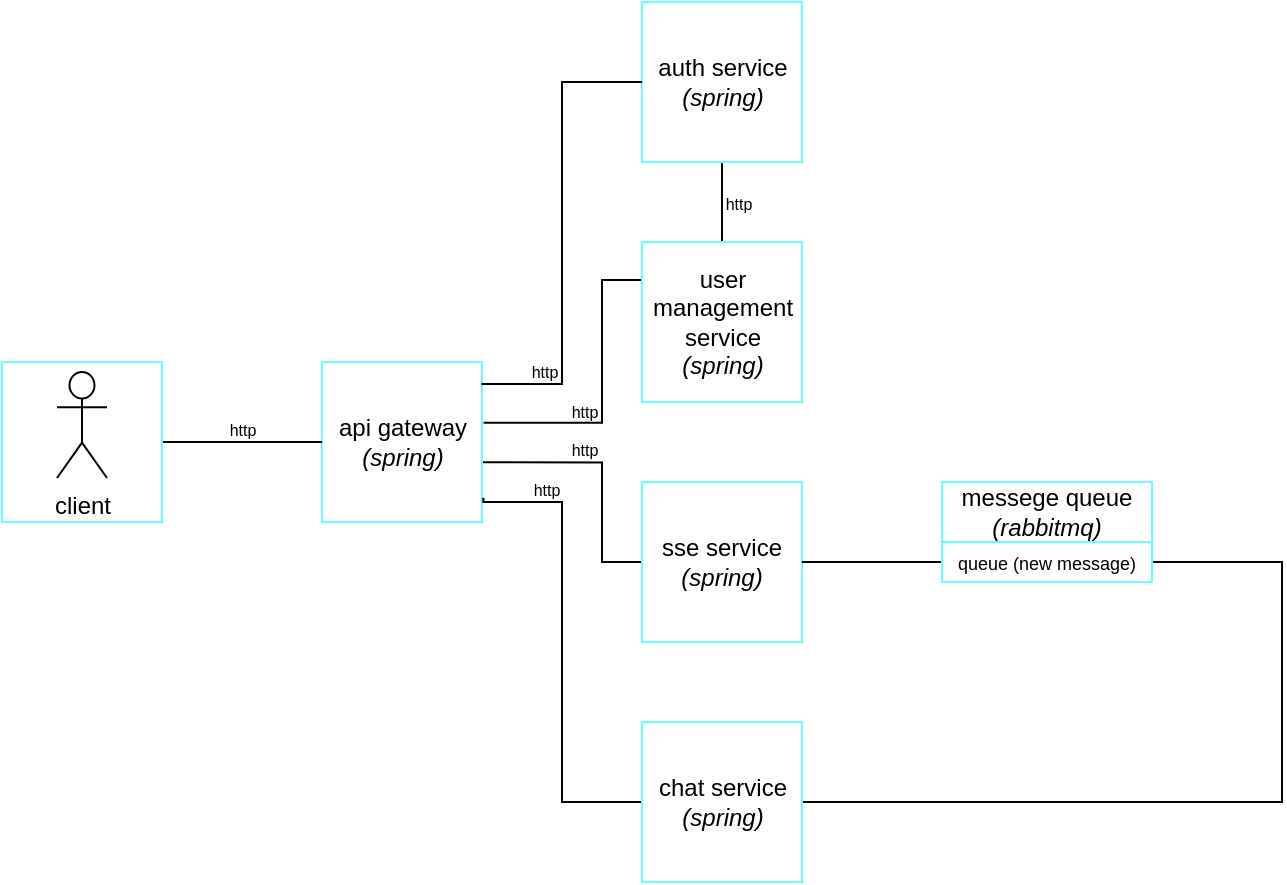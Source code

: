 <mxfile version="21.3.7" type="device">
  <diagram id="yY089J-aIF6e-MrQwjvt" name="Страница 1">
    <mxGraphModel dx="980" dy="566" grid="1" gridSize="10" guides="1" tooltips="1" connect="1" arrows="1" fold="1" page="1" pageScale="1" pageWidth="1169" pageHeight="827" math="0" shadow="0">
      <root>
        <mxCell id="0" />
        <mxCell id="1" parent="0" />
        <mxCell id="n2xAmgNtOY9PT-zUKLoa-8" style="edgeStyle=orthogonalEdgeStyle;rounded=0;orthogonalLoop=1;jettySize=auto;html=1;exitX=1.01;exitY=0.38;exitDx=0;exitDy=0;entryX=0;entryY=0.5;entryDx=0;entryDy=0;startArrow=none;startFill=0;endArrow=none;endFill=0;exitPerimeter=0;" parent="1" source="ISTWP1qSsfGEcgpO0xII-3" target="qbj8UxB_bABXDXe74kNN-1" edge="1">
          <mxGeometry relative="1" as="geometry">
            <Array as="points">
              <mxPoint x="380" y="430" />
              <mxPoint x="380" y="359" />
              <mxPoint x="400" y="359" />
            </Array>
          </mxGeometry>
        </mxCell>
        <mxCell id="n2xAmgNtOY9PT-zUKLoa-10" style="edgeStyle=orthogonalEdgeStyle;rounded=0;orthogonalLoop=1;jettySize=auto;html=1;exitX=0.998;exitY=0.627;exitDx=0;exitDy=0;entryX=0;entryY=0.5;entryDx=0;entryDy=0;endArrow=none;endFill=0;exitPerimeter=0;" parent="1" source="ISTWP1qSsfGEcgpO0xII-3" target="ISTWP1qSsfGEcgpO0xII-13" edge="1">
          <mxGeometry relative="1" as="geometry">
            <Array as="points">
              <mxPoint x="380" y="450" />
              <mxPoint x="380" y="500" />
            </Array>
          </mxGeometry>
        </mxCell>
        <mxCell id="n2xAmgNtOY9PT-zUKLoa-12" style="edgeStyle=orthogonalEdgeStyle;rounded=0;orthogonalLoop=1;jettySize=auto;html=1;exitX=1;exitY=0.75;exitDx=0;exitDy=0;" parent="1" source="ISTWP1qSsfGEcgpO0xII-3" edge="1">
          <mxGeometry relative="1" as="geometry">
            <mxPoint x="319.962" y="459.692" as="targetPoint" />
          </mxGeometry>
        </mxCell>
        <mxCell id="ISTWP1qSsfGEcgpO0xII-3" value="api gateway&lt;br&gt;&lt;i&gt;(spring)&lt;/i&gt;" style="html=1;strokeColor=#66FFFF;fillColor=none;" parent="1" vertex="1">
          <mxGeometry x="240" y="400" width="80" height="80" as="geometry" />
        </mxCell>
        <mxCell id="3FGFGwQInpcxt64Ezk21-5" style="edgeStyle=orthogonalEdgeStyle;rounded=0;orthogonalLoop=1;jettySize=auto;html=1;exitX=1;exitY=0.5;exitDx=0;exitDy=0;endArrow=none;endFill=0;entryX=1;entryY=0.5;entryDx=0;entryDy=0;" parent="1" source="ISTWP1qSsfGEcgpO0xII-4" target="ISTWP1qSsfGEcgpO0xII-30" edge="1">
          <mxGeometry relative="1" as="geometry">
            <mxPoint x="875" y="320" as="targetPoint" />
            <Array as="points">
              <mxPoint x="720" y="620" />
              <mxPoint x="720" y="500" />
            </Array>
          </mxGeometry>
        </mxCell>
        <mxCell id="n2xAmgNtOY9PT-zUKLoa-14" style="edgeStyle=orthogonalEdgeStyle;rounded=0;orthogonalLoop=1;jettySize=auto;html=1;exitX=0;exitY=0.5;exitDx=0;exitDy=0;entryX=1.009;entryY=0.848;entryDx=0;entryDy=0;entryPerimeter=0;endArrow=none;endFill=0;" parent="1" source="ISTWP1qSsfGEcgpO0xII-4" target="ISTWP1qSsfGEcgpO0xII-3" edge="1">
          <mxGeometry relative="1" as="geometry">
            <Array as="points">
              <mxPoint x="360" y="620" />
              <mxPoint x="360" y="470" />
              <mxPoint x="321" y="470" />
            </Array>
          </mxGeometry>
        </mxCell>
        <mxCell id="ISTWP1qSsfGEcgpO0xII-4" value="chat service&lt;br&gt;&lt;i style=&quot;&quot;&gt;(spring)&lt;/i&gt;" style="html=1;strokeColor=#66FFFF;fillColor=none;" parent="1" vertex="1">
          <mxGeometry x="400" y="580" width="80" height="80" as="geometry" />
        </mxCell>
        <mxCell id="ISTWP1qSsfGEcgpO0xII-13" value="sse service&lt;br&gt;&lt;i&gt;(spring)&lt;/i&gt;" style="whiteSpace=wrap;html=1;aspect=fixed;strokeColor=#66FFFF;fillColor=none;" parent="1" vertex="1">
          <mxGeometry x="400" y="460" width="80" height="80" as="geometry" />
        </mxCell>
        <mxCell id="ISTWP1qSsfGEcgpO0xII-19" value="messege queue&lt;br&gt;&lt;i&gt;(rabbitmq)&lt;/i&gt;" style="rounded=0;whiteSpace=wrap;html=1;strokeColor=#66FFFF;fillColor=none;" parent="1" vertex="1">
          <mxGeometry x="550" y="460" width="105" height="30" as="geometry" />
        </mxCell>
        <mxCell id="n2xAmgNtOY9PT-zUKLoa-11" style="edgeStyle=orthogonalEdgeStyle;rounded=0;orthogonalLoop=1;jettySize=auto;html=1;exitX=0;exitY=0.5;exitDx=0;exitDy=0;entryX=1;entryY=0.5;entryDx=0;entryDy=0;endArrow=none;endFill=0;" parent="1" source="ISTWP1qSsfGEcgpO0xII-30" target="ISTWP1qSsfGEcgpO0xII-13" edge="1">
          <mxGeometry relative="1" as="geometry" />
        </mxCell>
        <mxCell id="ISTWP1qSsfGEcgpO0xII-30" value="&lt;font style=&quot;font-size: 9px;&quot;&gt;queue (new message)&lt;/font&gt;" style="rounded=0;whiteSpace=wrap;html=1;strokeColor=#66FFFF;fillColor=none;" parent="1" vertex="1">
          <mxGeometry x="550" y="490" width="105" height="20" as="geometry" />
        </mxCell>
        <mxCell id="ISTWP1qSsfGEcgpO0xII-40" value="" style="endArrow=none;startArrow=none;html=1;rounded=0;entryX=0;entryY=0.5;entryDx=0;entryDy=0;startFill=0;endFill=0;" parent="1" target="ISTWP1qSsfGEcgpO0xII-3" edge="1">
          <mxGeometry width="50" height="50" relative="1" as="geometry">
            <mxPoint x="160" y="440" as="sourcePoint" />
            <mxPoint x="705" y="470" as="targetPoint" />
          </mxGeometry>
        </mxCell>
        <mxCell id="n2xAmgNtOY9PT-zUKLoa-16" style="edgeStyle=orthogonalEdgeStyle;rounded=0;orthogonalLoop=1;jettySize=auto;html=1;exitX=0.5;exitY=1;exitDx=0;exitDy=0;entryX=0.5;entryY=0;entryDx=0;entryDy=0;endArrow=none;endFill=0;" parent="1" source="FWDkpfIc_kf_TAcyv8ec-2" target="qbj8UxB_bABXDXe74kNN-1" edge="1">
          <mxGeometry relative="1" as="geometry" />
        </mxCell>
        <mxCell id="FWDkpfIc_kf_TAcyv8ec-2" value="auth service&lt;br&gt;&lt;i&gt;(spring)&lt;/i&gt;" style="html=1;strokeColor=#66FFFF;fillColor=none;" parent="1" vertex="1">
          <mxGeometry x="400" y="220" width="80" height="80" as="geometry" />
        </mxCell>
        <mxCell id="qbj8UxB_bABXDXe74kNN-1" value="user &lt;br&gt;management &lt;br&gt;service&lt;br&gt;&lt;i&gt;(spring)&lt;/i&gt;" style="html=1;strokeColor=#66FFFF;fillColor=none;" parent="1" vertex="1">
          <mxGeometry x="400" y="340" width="80" height="80" as="geometry" />
        </mxCell>
        <mxCell id="2MMTQavIdxfNkU22Tnsl-3" value="&lt;font style=&quot;font-size: 8px;&quot;&gt;http&lt;/font&gt;" style="text;html=1;strokeColor=none;fillColor=none;align=center;verticalAlign=middle;whiteSpace=wrap;rounded=0;" parent="1" vertex="1">
          <mxGeometry x="193" y="428" width="15" height="10" as="geometry" />
        </mxCell>
        <mxCell id="n2xAmgNtOY9PT-zUKLoa-13" style="edgeStyle=orthogonalEdgeStyle;rounded=0;orthogonalLoop=1;jettySize=auto;html=1;exitX=0.996;exitY=0.138;exitDx=0;exitDy=0;entryX=0;entryY=0.5;entryDx=0;entryDy=0;endArrow=none;endFill=0;exitPerimeter=0;" parent="1" source="ISTWP1qSsfGEcgpO0xII-3" target="FWDkpfIc_kf_TAcyv8ec-2" edge="1">
          <mxGeometry relative="1" as="geometry" />
        </mxCell>
        <mxCell id="SOo7GuvmK70jAdl1FkUy-1" value="&lt;font style=&quot;font-size: 8px;&quot;&gt;http&lt;/font&gt;" style="text;html=1;strokeColor=none;fillColor=none;align=center;verticalAlign=middle;whiteSpace=wrap;rounded=0;" vertex="1" parent="1">
          <mxGeometry x="344" y="399" width="15" height="10" as="geometry" />
        </mxCell>
        <mxCell id="SOo7GuvmK70jAdl1FkUy-2" value="&lt;font style=&quot;font-size: 8px;&quot;&gt;http&lt;/font&gt;" style="text;html=1;strokeColor=none;fillColor=none;align=center;verticalAlign=middle;whiteSpace=wrap;rounded=0;" vertex="1" parent="1">
          <mxGeometry x="364" y="419" width="15" height="10" as="geometry" />
        </mxCell>
        <mxCell id="SOo7GuvmK70jAdl1FkUy-3" value="&lt;font style=&quot;font-size: 8px;&quot;&gt;http&lt;/font&gt;" style="text;html=1;strokeColor=none;fillColor=none;align=center;verticalAlign=middle;whiteSpace=wrap;rounded=0;" vertex="1" parent="1">
          <mxGeometry x="364" y="438" width="15" height="10" as="geometry" />
        </mxCell>
        <mxCell id="SOo7GuvmK70jAdl1FkUy-4" value="&lt;font style=&quot;font-size: 8px;&quot;&gt;http&lt;/font&gt;" style="text;html=1;strokeColor=none;fillColor=none;align=center;verticalAlign=middle;whiteSpace=wrap;rounded=0;" vertex="1" parent="1">
          <mxGeometry x="345" y="458" width="15" height="10" as="geometry" />
        </mxCell>
        <mxCell id="SOo7GuvmK70jAdl1FkUy-5" value="&lt;font style=&quot;font-size: 8px;&quot;&gt;http&lt;/font&gt;" style="text;html=1;strokeColor=none;fillColor=none;align=center;verticalAlign=middle;whiteSpace=wrap;rounded=0;" vertex="1" parent="1">
          <mxGeometry x="441" y="315" width="15" height="10" as="geometry" />
        </mxCell>
        <mxCell id="SOo7GuvmK70jAdl1FkUy-6" value="" style="html=1;strokeColor=#66FFFF;fillColor=none;" vertex="1" parent="1">
          <mxGeometry x="80" y="400" width="80" height="80" as="geometry" />
        </mxCell>
        <mxCell id="SOo7GuvmK70jAdl1FkUy-7" value="client" style="shape=umlActor;verticalLabelPosition=bottom;verticalAlign=top;html=1;outlineConnect=0;" vertex="1" parent="1">
          <mxGeometry x="107.5" y="405" width="25" height="53" as="geometry" />
        </mxCell>
      </root>
    </mxGraphModel>
  </diagram>
</mxfile>
